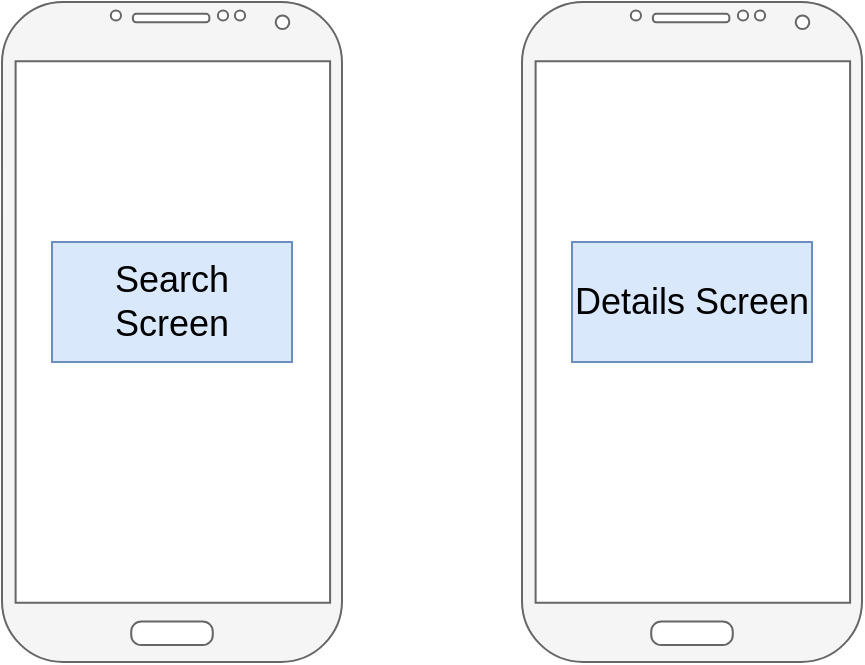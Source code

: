 <mxfile>
    <diagram id="-5QN2QgBkfXrOIuzFjtE" name="01 - screens">
        <mxGraphModel dx="442" dy="758" grid="1" gridSize="10" guides="1" tooltips="1" connect="1" arrows="1" fold="1" page="1" pageScale="1" pageWidth="3300" pageHeight="4681" math="0" shadow="0">
            <root>
                <mxCell id="0"/>
                <mxCell id="1" parent="0"/>
                <mxCell id="yYHpQ2OzpdTiHZJ_ZFZP-1" value="" style="verticalLabelPosition=bottom;verticalAlign=top;html=1;shadow=0;dashed=0;strokeWidth=1;shape=mxgraph.android.phone2;fillColor=#f5f5f5;strokeColor=#666666;fontColor=#333333;" parent="1" vertex="1">
                    <mxGeometry x="380" y="180" width="170" height="330" as="geometry"/>
                </mxCell>
                <mxCell id="yYHpQ2OzpdTiHZJ_ZFZP-2" value="" style="verticalLabelPosition=bottom;verticalAlign=top;html=1;shadow=0;dashed=0;strokeWidth=1;shape=mxgraph.android.phone2;fillColor=#f5f5f5;strokeColor=#666666;fontColor=#333333;" parent="1" vertex="1">
                    <mxGeometry x="640" y="180" width="170" height="330" as="geometry"/>
                </mxCell>
                <mxCell id="yYHpQ2OzpdTiHZJ_ZFZP-3" value="Search Screen" style="rounded=0;whiteSpace=wrap;html=1;fontSize=18;fillColor=#dae8fc;strokeColor=#6c8ebf;" parent="1" vertex="1">
                    <mxGeometry x="405" y="300" width="120" height="60" as="geometry"/>
                </mxCell>
                <mxCell id="yYHpQ2OzpdTiHZJ_ZFZP-4" value="Details Screen" style="rounded=0;whiteSpace=wrap;html=1;fontSize=18;fillColor=#dae8fc;strokeColor=#6c8ebf;" parent="1" vertex="1">
                    <mxGeometry x="665" y="300" width="120" height="60" as="geometry"/>
                </mxCell>
            </root>
        </mxGraphModel>
    </diagram>
    <diagram id="y01mFfFFY3VEMF5nSa8k" name="02 - nav">
        <mxGraphModel dx="442" dy="758" grid="1" gridSize="10" guides="1" tooltips="1" connect="1" arrows="1" fold="1" page="1" pageScale="1" pageWidth="3300" pageHeight="4681" math="0" shadow="0">
            <root>
                <mxCell id="ZC33BY-UTgGHyyvGFsQb-0"/>
                <mxCell id="ZC33BY-UTgGHyyvGFsQb-1" parent="ZC33BY-UTgGHyyvGFsQb-0"/>
                <mxCell id="ZC33BY-UTgGHyyvGFsQb-3" value="" style="verticalLabelPosition=bottom;verticalAlign=top;html=1;shadow=0;dashed=0;strokeWidth=1;shape=mxgraph.android.phone2;fillColor=#f5f5f5;strokeColor=#666666;fontColor=#333333;" parent="ZC33BY-UTgGHyyvGFsQb-1" vertex="1">
                    <mxGeometry x="640" y="150" width="200" height="340" as="geometry"/>
                </mxCell>
                <mxCell id="ZC33BY-UTgGHyyvGFsQb-4" value="" style="rounded=0;whiteSpace=wrap;html=1;" parent="ZC33BY-UTgGHyyvGFsQb-1" vertex="1">
                    <mxGeometry x="648" y="183" width="185" height="40" as="geometry"/>
                </mxCell>
                <mxCell id="ZC33BY-UTgGHyyvGFsQb-5" value="Home" style="text;html=1;strokeColor=none;fillColor=none;align=center;verticalAlign=middle;whiteSpace=wrap;rounded=0;" parent="ZC33BY-UTgGHyyvGFsQb-1" vertex="1">
                    <mxGeometry x="720" y="193" width="40" height="20" as="geometry"/>
                </mxCell>
                <mxCell id="ZC33BY-UTgGHyyvGFsQb-6" value="" style="endArrow=none;html=1;" parent="ZC33BY-UTgGHyyvGFsQb-1" edge="1">
                    <mxGeometry width="50" height="50" relative="1" as="geometry">
                        <mxPoint x="657" y="198" as="sourcePoint"/>
                        <mxPoint x="677" y="198" as="targetPoint"/>
                    </mxGeometry>
                </mxCell>
                <mxCell id="ZC33BY-UTgGHyyvGFsQb-7" value="" style="endArrow=none;html=1;" parent="ZC33BY-UTgGHyyvGFsQb-1" edge="1">
                    <mxGeometry width="50" height="50" relative="1" as="geometry">
                        <mxPoint x="657" y="203" as="sourcePoint"/>
                        <mxPoint x="677" y="203" as="targetPoint"/>
                    </mxGeometry>
                </mxCell>
                <mxCell id="ZC33BY-UTgGHyyvGFsQb-8" value="" style="endArrow=none;html=1;" parent="ZC33BY-UTgGHyyvGFsQb-1" edge="1">
                    <mxGeometry width="50" height="50" relative="1" as="geometry">
                        <mxPoint x="657" y="208" as="sourcePoint"/>
                        <mxPoint x="677" y="208" as="targetPoint"/>
                    </mxGeometry>
                </mxCell>
                <mxCell id="ZC33BY-UTgGHyyvGFsQb-9" value="Welcome!" style="text;html=1;strokeColor=none;fillColor=none;align=left;verticalAlign=middle;whiteSpace=wrap;rounded=0;fontSize=19;" parent="ZC33BY-UTgGHyyvGFsQb-1" vertex="1">
                    <mxGeometry x="660" y="240" width="110" height="20" as="geometry"/>
                </mxCell>
                <mxCell id="ZC33BY-UTgGHyyvGFsQb-10" value="This app has a variety of examples on how to use state" style="text;html=1;strokeColor=none;fillColor=none;align=left;verticalAlign=middle;whiteSpace=wrap;rounded=0;" parent="ZC33BY-UTgGHyyvGFsQb-1" vertex="1">
                    <mxGeometry x="660" y="280" width="170" height="20" as="geometry"/>
                </mxCell>
                <mxCell id="ZC33BY-UTgGHyyvGFsQb-11" value="" style="rounded=0;whiteSpace=wrap;html=1;fontSize=19;align=left;" parent="ZC33BY-UTgGHyyvGFsQb-1" vertex="1">
                    <mxGeometry x="648" y="183" width="122" height="277" as="geometry"/>
                </mxCell>
                <mxCell id="ZC33BY-UTgGHyyvGFsQb-12" value="Home" style="text;html=1;strokeColor=none;fillColor=none;align=left;verticalAlign=middle;whiteSpace=wrap;rounded=0;fontSize=19;" parent="ZC33BY-UTgGHyyvGFsQb-1" vertex="1">
                    <mxGeometry x="670" y="200" width="90" height="20" as="geometry"/>
                </mxCell>
                <mxCell id="ZC33BY-UTgGHyyvGFsQb-13" value="Text" style="text;html=1;strokeColor=none;fillColor=none;align=left;verticalAlign=middle;whiteSpace=wrap;rounded=0;fontSize=19;" parent="ZC33BY-UTgGHyyvGFsQb-1" vertex="1">
                    <mxGeometry x="670" y="232" width="90" height="20" as="geometry"/>
                </mxCell>
                <mxCell id="ZC33BY-UTgGHyyvGFsQb-14" value="API Demo" style="text;html=1;strokeColor=none;fillColor=none;align=left;verticalAlign=middle;whiteSpace=wrap;rounded=0;fontSize=19;" parent="ZC33BY-UTgGHyyvGFsQb-1" vertex="1">
                    <mxGeometry x="670" y="263" width="90" height="20" as="geometry"/>
                </mxCell>
                <mxCell id="ZC33BY-UTgGHyyvGFsQb-15" value="Picker" style="text;html=1;strokeColor=none;fillColor=none;align=left;verticalAlign=middle;whiteSpace=wrap;rounded=0;fontSize=19;" parent="ZC33BY-UTgGHyyvGFsQb-1" vertex="1">
                    <mxGeometry x="670" y="295" width="90" height="20" as="geometry"/>
                </mxCell>
                <mxCell id="ZC33BY-UTgGHyyvGFsQb-16" value="Icons" style="text;html=1;strokeColor=none;fillColor=none;align=left;verticalAlign=middle;whiteSpace=wrap;rounded=0;fontSize=19;" parent="ZC33BY-UTgGHyyvGFsQb-1" vertex="1">
                    <mxGeometry x="670" y="326" width="90" height="20" as="geometry"/>
                </mxCell>
                <mxCell id="ZC33BY-UTgGHyyvGFsQb-17" value="" style="verticalLabelPosition=bottom;verticalAlign=top;html=1;shadow=0;dashed=0;strokeWidth=1;shape=mxgraph.android.phone2;fillColor=#f5f5f5;strokeColor=#666666;fontColor=#333333;" parent="ZC33BY-UTgGHyyvGFsQb-1" vertex="1">
                    <mxGeometry x="860" y="151.5" width="200" height="340" as="geometry"/>
                </mxCell>
                <mxCell id="ZC33BY-UTgGHyyvGFsQb-18" value="" style="rounded=0;whiteSpace=wrap;html=1;" parent="ZC33BY-UTgGHyyvGFsQb-1" vertex="1">
                    <mxGeometry x="868" y="184.5" width="185" height="40" as="geometry"/>
                </mxCell>
                <mxCell id="ZC33BY-UTgGHyyvGFsQb-19" value="Home" style="text;html=1;strokeColor=none;fillColor=none;align=center;verticalAlign=middle;whiteSpace=wrap;rounded=0;" parent="ZC33BY-UTgGHyyvGFsQb-1" vertex="1">
                    <mxGeometry x="940" y="194.5" width="40" height="20" as="geometry"/>
                </mxCell>
                <mxCell id="ZC33BY-UTgGHyyvGFsQb-20" value="" style="endArrow=none;html=1;" parent="ZC33BY-UTgGHyyvGFsQb-1" edge="1">
                    <mxGeometry width="50" height="50" relative="1" as="geometry">
                        <mxPoint x="877" y="199.5" as="sourcePoint"/>
                        <mxPoint x="897" y="199.5" as="targetPoint"/>
                    </mxGeometry>
                </mxCell>
                <mxCell id="ZC33BY-UTgGHyyvGFsQb-21" value="" style="endArrow=none;html=1;" parent="ZC33BY-UTgGHyyvGFsQb-1" edge="1">
                    <mxGeometry width="50" height="50" relative="1" as="geometry">
                        <mxPoint x="877" y="204.5" as="sourcePoint"/>
                        <mxPoint x="897" y="204.5" as="targetPoint"/>
                    </mxGeometry>
                </mxCell>
                <mxCell id="ZC33BY-UTgGHyyvGFsQb-22" value="" style="endArrow=none;html=1;" parent="ZC33BY-UTgGHyyvGFsQb-1" edge="1">
                    <mxGeometry width="50" height="50" relative="1" as="geometry">
                        <mxPoint x="877" y="209.5" as="sourcePoint"/>
                        <mxPoint x="897" y="209.5" as="targetPoint"/>
                    </mxGeometry>
                </mxCell>
                <mxCell id="ZC33BY-UTgGHyyvGFsQb-23" value="Welcome!" style="text;html=1;strokeColor=none;fillColor=none;align=left;verticalAlign=middle;whiteSpace=wrap;rounded=0;fontSize=19;" parent="ZC33BY-UTgGHyyvGFsQb-1" vertex="1">
                    <mxGeometry x="880" y="241.5" width="110" height="20" as="geometry"/>
                </mxCell>
                <mxCell id="ZC33BY-UTgGHyyvGFsQb-24" value="This app has a variety of examples on how to use state" style="text;html=1;strokeColor=none;fillColor=none;align=left;verticalAlign=middle;whiteSpace=wrap;rounded=0;" parent="ZC33BY-UTgGHyyvGFsQb-1" vertex="1">
                    <mxGeometry x="880" y="281.5" width="170" height="20" as="geometry"/>
                </mxCell>
                <mxCell id="ZC33BY-UTgGHyyvGFsQb-25" value="" style="rounded=0;whiteSpace=wrap;html=1;fontSize=19;align=left;" parent="ZC33BY-UTgGHyyvGFsQb-1" vertex="1">
                    <mxGeometry x="869" y="430" width="182" height="32" as="geometry"/>
                </mxCell>
                <mxCell id="ZC33BY-UTgGHyyvGFsQb-26" value="Home" style="text;html=1;strokeColor=none;fillColor=none;align=center;verticalAlign=middle;whiteSpace=wrap;rounded=0;fontSize=14;" parent="ZC33BY-UTgGHyyvGFsQb-1" vertex="1">
                    <mxGeometry x="880" y="436" width="40" height="20" as="geometry"/>
                </mxCell>
                <mxCell id="ZC33BY-UTgGHyyvGFsQb-27" value="Icons" style="text;html=1;strokeColor=none;fillColor=none;align=center;verticalAlign=middle;whiteSpace=wrap;rounded=0;fontSize=14;" parent="ZC33BY-UTgGHyyvGFsQb-1" vertex="1">
                    <mxGeometry x="940.5" y="436" width="40" height="20" as="geometry"/>
                </mxCell>
                <mxCell id="ZC33BY-UTgGHyyvGFsQb-28" value="Picker" style="text;html=1;strokeColor=none;fillColor=none;align=center;verticalAlign=middle;whiteSpace=wrap;rounded=0;fontSize=14;" parent="ZC33BY-UTgGHyyvGFsQb-1" vertex="1">
                    <mxGeometry x="1000" y="436" width="40" height="20" as="geometry"/>
                </mxCell>
                <mxCell id="ZC33BY-UTgGHyyvGFsQb-29" value="" style="verticalLabelPosition=bottom;verticalAlign=top;html=1;shadow=0;dashed=0;strokeWidth=1;shape=mxgraph.android.phone2;fillColor=#f5f5f5;strokeColor=#666666;fontColor=#333333;" parent="ZC33BY-UTgGHyyvGFsQb-1" vertex="1">
                    <mxGeometry x="1080" y="150" width="200" height="340" as="geometry"/>
                </mxCell>
                <mxCell id="ZC33BY-UTgGHyyvGFsQb-30" value="" style="rounded=0;whiteSpace=wrap;html=1;" parent="ZC33BY-UTgGHyyvGFsQb-1" vertex="1">
                    <mxGeometry x="1088" y="183" width="185" height="40" as="geometry"/>
                </mxCell>
                <mxCell id="ZC33BY-UTgGHyyvGFsQb-31" value="Home" style="text;html=1;strokeColor=none;fillColor=none;align=center;verticalAlign=middle;whiteSpace=wrap;rounded=0;" parent="ZC33BY-UTgGHyyvGFsQb-1" vertex="1">
                    <mxGeometry x="1160" y="193" width="40" height="20" as="geometry"/>
                </mxCell>
                <mxCell id="ZC33BY-UTgGHyyvGFsQb-32" value="Welcome!" style="text;html=1;strokeColor=none;fillColor=none;align=left;verticalAlign=middle;whiteSpace=wrap;rounded=0;fontSize=19;" parent="ZC33BY-UTgGHyyvGFsQb-1" vertex="1">
                    <mxGeometry x="1100" y="240" width="110" height="20" as="geometry"/>
                </mxCell>
                <mxCell id="ZC33BY-UTgGHyyvGFsQb-33" value="This app has a variety of examples on how to use state" style="text;html=1;strokeColor=none;fillColor=none;align=left;verticalAlign=middle;whiteSpace=wrap;rounded=0;" parent="ZC33BY-UTgGHyyvGFsQb-1" vertex="1">
                    <mxGeometry x="1100" y="280" width="170" height="20" as="geometry"/>
                </mxCell>
                <mxCell id="ZC33BY-UTgGHyyvGFsQb-34" value="Tap Here to Show Icons" style="rounded=0;whiteSpace=wrap;html=1;fontSize=14;align=center;" parent="ZC33BY-UTgGHyyvGFsQb-1" vertex="1">
                    <mxGeometry x="1095" y="316" width="170" height="34" as="geometry"/>
                </mxCell>
                <mxCell id="ZC33BY-UTgGHyyvGFsQb-35" value="" style="verticalLabelPosition=bottom;verticalAlign=top;html=1;shadow=0;dashed=0;strokeWidth=1;shape=mxgraph.android.phone2;fillColor=#f5f5f5;strokeColor=#666666;fontColor=#333333;" parent="ZC33BY-UTgGHyyvGFsQb-1" vertex="1">
                    <mxGeometry x="1290" y="151.5" width="200" height="340" as="geometry"/>
                </mxCell>
                <mxCell id="ZC33BY-UTgGHyyvGFsQb-36" value="" style="rounded=0;whiteSpace=wrap;html=1;" parent="ZC33BY-UTgGHyyvGFsQb-1" vertex="1">
                    <mxGeometry x="1298" y="184.5" width="185" height="40" as="geometry"/>
                </mxCell>
                <mxCell id="ZC33BY-UTgGHyyvGFsQb-37" value="Icons" style="text;html=1;strokeColor=none;fillColor=none;align=center;verticalAlign=middle;whiteSpace=wrap;rounded=0;" parent="ZC33BY-UTgGHyyvGFsQb-1" vertex="1">
                    <mxGeometry x="1370" y="194.5" width="40" height="20" as="geometry"/>
                </mxCell>
                <mxCell id="ZC33BY-UTgGHyyvGFsQb-38" value="List of icons" style="text;html=1;strokeColor=none;fillColor=none;align=left;verticalAlign=middle;whiteSpace=wrap;rounded=0;fontSize=19;" parent="ZC33BY-UTgGHyyvGFsQb-1" vertex="1">
                    <mxGeometry x="1310" y="241.5" width="110" height="20" as="geometry"/>
                </mxCell>
                <mxCell id="ZC33BY-UTgGHyyvGFsQb-39" value="" style="shape=flexArrow;endArrow=classic;html=1;fontSize=14;" parent="ZC33BY-UTgGHyyvGFsQb-1" edge="1">
                    <mxGeometry width="50" height="50" relative="1" as="geometry">
                        <mxPoint x="1350" y="204" as="sourcePoint"/>
                        <mxPoint x="1310" y="204" as="targetPoint"/>
                    </mxGeometry>
                </mxCell>
                <mxCell id="ZC33BY-UTgGHyyvGFsQb-40" value="Drawer Navigator" style="rounded=0;whiteSpace=wrap;html=1;fontSize=18;align=center;fillColor=#dae8fc;strokeColor=#6c8ebf;fontStyle=1" parent="ZC33BY-UTgGHyyvGFsQb-1" vertex="1">
                    <mxGeometry x="650" y="500" width="180" height="50" as="geometry"/>
                </mxCell>
                <mxCell id="ZC33BY-UTgGHyyvGFsQb-41" value="BottomTabNavigator" style="rounded=0;whiteSpace=wrap;html=1;fontSize=18;align=center;fillColor=#dae8fc;strokeColor=#6c8ebf;fontStyle=1" parent="ZC33BY-UTgGHyyvGFsQb-1" vertex="1">
                    <mxGeometry x="865" y="500" width="191" height="50" as="geometry"/>
                </mxCell>
                <mxCell id="ZC33BY-UTgGHyyvGFsQb-42" value="StackNavigator" style="rounded=0;whiteSpace=wrap;html=1;fontSize=18;align=center;fillColor=#dae8fc;strokeColor=#6c8ebf;fontStyle=1" parent="ZC33BY-UTgGHyyvGFsQb-1" vertex="1">
                    <mxGeometry x="1080" y="500" width="410" height="50" as="geometry"/>
                </mxCell>
            </root>
        </mxGraphModel>
    </diagram>
    <diagram id="IlctxkB-OkfVy026fJYa" name="03 - search">
        <mxGraphModel dx="442" dy="758" grid="1" gridSize="10" guides="1" tooltips="1" connect="1" arrows="1" fold="1" page="1" pageScale="1" pageWidth="3300" pageHeight="4681" math="0" shadow="0">
            <root>
                <mxCell id="9GU6Ag5i20Xlu16L0dzQ-0"/>
                <mxCell id="9GU6Ag5i20Xlu16L0dzQ-1" parent="9GU6Ag5i20Xlu16L0dzQ-0"/>
                <mxCell id="9GU6Ag5i20Xlu16L0dzQ-2" value="" style="verticalLabelPosition=bottom;verticalAlign=top;html=1;shadow=0;dashed=0;strokeWidth=1;shape=mxgraph.android.phone2;fontSize=18;fillColor=#f5f5f5;strokeColor=#666666;fontColor=#333333;" parent="9GU6Ag5i20Xlu16L0dzQ-1" vertex="1">
                    <mxGeometry x="380" y="85" width="200" height="390" as="geometry"/>
                </mxCell>
                <mxCell id="9GU6Ag5i20Xlu16L0dzQ-3" value="" style="rounded=0;whiteSpace=wrap;html=1;fontSize=18;" parent="9GU6Ag5i20Xlu16L0dzQ-1" vertex="1">
                    <mxGeometry x="400" y="165" width="160" height="30" as="geometry"/>
                </mxCell>
                <mxCell id="9GU6Ag5i20Xlu16L0dzQ-4" value="Business Search" style="text;html=1;strokeColor=none;fillColor=none;align=center;verticalAlign=middle;whiteSpace=wrap;rounded=0;fontSize=18;" parent="9GU6Ag5i20Xlu16L0dzQ-1" vertex="1">
                    <mxGeometry x="405" y="125" width="150" height="20" as="geometry"/>
                </mxCell>
                <mxCell id="9GU6Ag5i20Xlu16L0dzQ-5" value="" style="pointerEvents=1;shadow=0;dashed=0;html=1;strokeColor=none;fillColor=#505050;labelPosition=center;verticalLabelPosition=bottom;verticalAlign=top;outlineConnect=0;align=center;shape=mxgraph.office.concepts.search;fontSize=18;" parent="9GU6Ag5i20Xlu16L0dzQ-1" vertex="1">
                    <mxGeometry x="405" y="170" width="15" height="20" as="geometry"/>
                </mxCell>
                <mxCell id="9GU6Ag5i20Xlu16L0dzQ-6" value="search term" style="text;html=1;strokeColor=none;fillColor=none;align=left;verticalAlign=middle;whiteSpace=wrap;rounded=0;fontSize=18;" parent="9GU6Ag5i20Xlu16L0dzQ-1" vertex="1">
                    <mxGeometry x="430" y="170" width="100" height="20" as="geometry"/>
                </mxCell>
                <mxCell id="9GU6Ag5i20Xlu16L0dzQ-8" value="Cheap" style="rounded=0;whiteSpace=wrap;html=1;fontSize=18;align=left;fillColor=#f5f5f5;strokeColor=#666666;fontColor=#333333;" parent="9GU6Ag5i20Xlu16L0dzQ-1" vertex="1">
                    <mxGeometry x="400" y="215" width="160" height="60" as="geometry"/>
                </mxCell>
                <mxCell id="9GU6Ag5i20Xlu16L0dzQ-9" value="Medium" style="rounded=0;whiteSpace=wrap;html=1;fontSize=18;align=left;fillColor=#f5f5f5;strokeColor=#666666;fontColor=#333333;" parent="9GU6Ag5i20Xlu16L0dzQ-1" vertex="1">
                    <mxGeometry x="400" y="285" width="160" height="60" as="geometry"/>
                </mxCell>
                <mxCell id="9GU6Ag5i20Xlu16L0dzQ-10" value="Expensive" style="rounded=0;whiteSpace=wrap;html=1;fontSize=18;align=left;fillColor=#f5f5f5;strokeColor=#666666;fontColor=#333333;" parent="9GU6Ag5i20Xlu16L0dzQ-1" vertex="1">
                    <mxGeometry x="400" y="365" width="160" height="60" as="geometry"/>
                </mxCell>
                <mxCell id="9GU6Ag5i20Xlu16L0dzQ-11" value="" style="rounded=1;whiteSpace=wrap;html=1;fontSize=18;align=left;fillColor=none;strokeColor=#6c8ebf;strokeWidth=4;dashed=1;dashPattern=1 1;" parent="9GU6Ag5i20Xlu16L0dzQ-1" vertex="1">
                    <mxGeometry x="391" y="155" width="178" height="50" as="geometry"/>
                </mxCell>
                <mxCell id="9GU6Ag5i20Xlu16L0dzQ-12" value="" style="rounded=1;whiteSpace=wrap;html=1;fontSize=18;align=left;fillColor=none;strokeColor=#6c8ebf;strokeWidth=4;dashed=1;dashPattern=1 1;" parent="9GU6Ag5i20Xlu16L0dzQ-1" vertex="1">
                    <mxGeometry x="391" y="210" width="179" height="70" as="geometry"/>
                </mxCell>
                <mxCell id="9GU6Ag5i20Xlu16L0dzQ-13" value="" style="rounded=1;whiteSpace=wrap;html=1;fontSize=18;align=left;fillColor=none;strokeColor=#6c8ebf;strokeWidth=4;dashed=1;dashPattern=1 1;" parent="9GU6Ag5i20Xlu16L0dzQ-1" vertex="1">
                    <mxGeometry x="390" y="280" width="179" height="70" as="geometry"/>
                </mxCell>
                <mxCell id="9GU6Ag5i20Xlu16L0dzQ-14" value="" style="rounded=1;whiteSpace=wrap;html=1;fontSize=18;align=left;fillColor=none;strokeColor=#6c8ebf;strokeWidth=4;dashed=1;dashPattern=1 1;" parent="9GU6Ag5i20Xlu16L0dzQ-1" vertex="1">
                    <mxGeometry x="390.5" y="360" width="179" height="70" as="geometry"/>
                </mxCell>
                <mxCell id="9GU6Ag5i20Xlu16L0dzQ-17" style="edgeStyle=orthogonalEdgeStyle;rounded=0;orthogonalLoop=1;jettySize=auto;html=1;exitX=0;exitY=0.5;exitDx=0;exitDy=0;entryX=1;entryY=0.5;entryDx=0;entryDy=0;fontSize=18;" parent="9GU6Ag5i20Xlu16L0dzQ-1" source="9GU6Ag5i20Xlu16L0dzQ-15" target="9GU6Ag5i20Xlu16L0dzQ-11" edge="1">
                    <mxGeometry relative="1" as="geometry"/>
                </mxCell>
                <mxCell id="9GU6Ag5i20Xlu16L0dzQ-15" value="SearchBar" style="rounded=0;whiteSpace=wrap;html=1;strokeWidth=1;fontSize=18;align=center;fillColor=#dae8fc;strokeColor=#6c8ebf;" parent="9GU6Ag5i20Xlu16L0dzQ-1" vertex="1">
                    <mxGeometry x="670" y="150" width="160" height="60" as="geometry"/>
                </mxCell>
                <mxCell id="9GU6Ag5i20Xlu16L0dzQ-18" style="edgeStyle=orthogonalEdgeStyle;rounded=0;orthogonalLoop=1;jettySize=auto;html=1;exitX=0;exitY=0.5;exitDx=0;exitDy=0;entryX=1;entryY=0.5;entryDx=0;entryDy=0;fontSize=18;" parent="9GU6Ag5i20Xlu16L0dzQ-1" source="9GU6Ag5i20Xlu16L0dzQ-16" target="9GU6Ag5i20Xlu16L0dzQ-12" edge="1">
                    <mxGeometry relative="1" as="geometry"/>
                </mxCell>
                <mxCell id="9GU6Ag5i20Xlu16L0dzQ-19" style="edgeStyle=orthogonalEdgeStyle;rounded=0;orthogonalLoop=1;jettySize=auto;html=1;exitX=0;exitY=0.5;exitDx=0;exitDy=0;entryX=1;entryY=0.5;entryDx=0;entryDy=0;fontSize=18;" parent="9GU6Ag5i20Xlu16L0dzQ-1" source="9GU6Ag5i20Xlu16L0dzQ-16" target="9GU6Ag5i20Xlu16L0dzQ-13" edge="1">
                    <mxGeometry relative="1" as="geometry"/>
                </mxCell>
                <mxCell id="9GU6Ag5i20Xlu16L0dzQ-20" style="edgeStyle=orthogonalEdgeStyle;rounded=0;orthogonalLoop=1;jettySize=auto;html=1;exitX=0;exitY=0.5;exitDx=0;exitDy=0;entryX=1;entryY=0.5;entryDx=0;entryDy=0;fontSize=18;" parent="9GU6Ag5i20Xlu16L0dzQ-1" source="9GU6Ag5i20Xlu16L0dzQ-16" target="9GU6Ag5i20Xlu16L0dzQ-14" edge="1">
                    <mxGeometry relative="1" as="geometry"/>
                </mxCell>
                <mxCell id="9GU6Ag5i20Xlu16L0dzQ-16" value="RestaurantList" style="rounded=0;whiteSpace=wrap;html=1;strokeWidth=1;fontSize=18;align=center;fillColor=#dae8fc;strokeColor=#6c8ebf;" parent="9GU6Ag5i20Xlu16L0dzQ-1" vertex="1">
                    <mxGeometry x="670" y="285" width="160" height="60" as="geometry"/>
                </mxCell>
            </root>
        </mxGraphModel>
    </diagram>
    <diagram id="q9oaR6H_eOfr7jEBnd-X" name="04 - icons">
        <mxGraphModel dx="1238" dy="758" grid="1" gridSize="10" guides="1" tooltips="1" connect="1" arrows="1" fold="1" page="1" pageScale="1" pageWidth="3300" pageHeight="4681" math="0" shadow="0">
            <root>
                <mxCell id="1vcqYn-NFLC8tsJTGYVd-0"/>
                <mxCell id="1vcqYn-NFLC8tsJTGYVd-1" parent="1vcqYn-NFLC8tsJTGYVd-0"/>
                <mxCell id="1vcqYn-NFLC8tsJTGYVd-2" value="github.com/expo/vector-icons" style="rounded=0;whiteSpace=wrap;html=1;strokeWidth=1;fontSize=18;align=center;fillColor=#dae8fc;strokeColor=#6c8ebf;fontStyle=1" parent="1vcqYn-NFLC8tsJTGYVd-1" vertex="1">
                    <mxGeometry x="480" y="270" width="370" height="60" as="geometry"/>
                </mxCell>
                <mxCell id="1vcqYn-NFLC8tsJTGYVd-3" value="Icons Listing" style="text;html=1;strokeColor=none;fillColor=none;align=center;verticalAlign=middle;whiteSpace=wrap;rounded=0;fontSize=18;" parent="1vcqYn-NFLC8tsJTGYVd-1" vertex="1">
                    <mxGeometry x="577.5" y="340" width="175" height="20" as="geometry"/>
                </mxCell>
            </root>
        </mxGraphModel>
    </diagram>
    <diagram id="9fEMlbiSM_cBFc84ZScT" name="05 - state">
        <mxGraphModel dx="1238" dy="758" grid="1" gridSize="10" guides="1" tooltips="1" connect="1" arrows="1" fold="1" page="1" pageScale="1" pageWidth="3300" pageHeight="4681" math="0" shadow="0">
            <root>
                <mxCell id="oPUpXZ5y8lxRdCC94mho-0"/>
                <mxCell id="oPUpXZ5y8lxRdCC94mho-1" parent="oPUpXZ5y8lxRdCC94mho-0"/>
                <mxCell id="oPUpXZ5y8lxRdCC94mho-4" style="edgeStyle=orthogonalEdgeStyle;rounded=0;orthogonalLoop=1;jettySize=auto;html=1;exitX=0.5;exitY=1;exitDx=0;exitDy=0;fontSize=18;" parent="oPUpXZ5y8lxRdCC94mho-1" source="oPUpXZ5y8lxRdCC94mho-2" target="oPUpXZ5y8lxRdCC94mho-3" edge="1">
                    <mxGeometry relative="1" as="geometry"/>
                </mxCell>
                <mxCell id="TykqbxBB8ATX9SvM3CBb-2" style="edgeStyle=orthogonalEdgeStyle;rounded=0;orthogonalLoop=1;jettySize=auto;html=1;exitX=0.5;exitY=1;exitDx=0;exitDy=0;fontSize=11;" parent="oPUpXZ5y8lxRdCC94mho-1" source="oPUpXZ5y8lxRdCC94mho-2" target="TykqbxBB8ATX9SvM3CBb-1" edge="1">
                    <mxGeometry relative="1" as="geometry">
                        <Array as="points">
                            <mxPoint x="520" y="230"/>
                            <mxPoint x="750" y="230"/>
                        </Array>
                    </mxGeometry>
                </mxCell>
                <mxCell id="TykqbxBB8ATX9SvM3CBb-6" style="edgeStyle=orthogonalEdgeStyle;rounded=0;orthogonalLoop=1;jettySize=auto;html=1;exitX=0.5;exitY=1;exitDx=0;exitDy=0;fontSize=11;" parent="oPUpXZ5y8lxRdCC94mho-1" source="oPUpXZ5y8lxRdCC94mho-2" target="TykqbxBB8ATX9SvM3CBb-4" edge="1">
                    <mxGeometry relative="1" as="geometry">
                        <Array as="points">
                            <mxPoint x="520" y="230"/>
                            <mxPoint x="290" y="230"/>
                        </Array>
                    </mxGeometry>
                </mxCell>
                <mxCell id="oPUpXZ5y8lxRdCC94mho-2" value="SquareScreen&lt;br&gt;&lt;br&gt;&lt;br&gt;" style="rounded=0;whiteSpace=wrap;html=1;strokeWidth=1;fillColor=#dae8fc;fontSize=18;align=center;strokeColor=#6c8ebf;" parent="oPUpXZ5y8lxRdCC94mho-1" vertex="1">
                    <mxGeometry x="420" y="130" width="200" height="70" as="geometry"/>
                </mxCell>
                <mxCell id="oPUpXZ5y8lxRdCC94mho-3" value="ColorCounter" style="rounded=0;whiteSpace=wrap;html=1;strokeWidth=1;fillColor=#dae8fc;fontSize=18;align=center;strokeColor=#6c8ebf;" parent="oPUpXZ5y8lxRdCC94mho-1" vertex="1">
                    <mxGeometry x="420" y="330" width="200" height="60" as="geometry"/>
                </mxCell>
                <mxCell id="TykqbxBB8ATX9SvM3CBb-0" value="red, green, blue" style="rounded=0;whiteSpace=wrap;html=1;strokeWidth=1;fontSize=11;align=center;fillColor=#e1d5e7;strokeColor=#9673a6;" parent="oPUpXZ5y8lxRdCC94mho-1" vertex="1">
                    <mxGeometry x="455" y="160" width="130" height="30" as="geometry"/>
                </mxCell>
                <mxCell id="TykqbxBB8ATX9SvM3CBb-1" value="ColorCounter" style="rounded=0;whiteSpace=wrap;html=1;strokeWidth=1;fillColor=#dae8fc;fontSize=18;align=center;strokeColor=#6c8ebf;" parent="oPUpXZ5y8lxRdCC94mho-1" vertex="1">
                    <mxGeometry x="650" y="330" width="200" height="60" as="geometry"/>
                </mxCell>
                <mxCell id="TykqbxBB8ATX9SvM3CBb-3" value="{ onIncrease, onDecrease }" style="rounded=0;whiteSpace=wrap;html=1;strokeWidth=1;fontSize=11;align=center;fillColor=#e1d5e7;strokeColor=#9673a6;" parent="oPUpXZ5y8lxRdCC94mho-1" vertex="1">
                    <mxGeometry x="750" y="250" width="90" height="30" as="geometry"/>
                </mxCell>
                <mxCell id="TykqbxBB8ATX9SvM3CBb-4" value="ColorCounter" style="rounded=0;whiteSpace=wrap;html=1;strokeWidth=1;fillColor=#dae8fc;fontSize=18;align=center;strokeColor=#6c8ebf;" parent="oPUpXZ5y8lxRdCC94mho-1" vertex="1">
                    <mxGeometry x="190" y="330" width="200" height="60" as="geometry"/>
                </mxCell>
                <mxCell id="TykqbxBB8ATX9SvM3CBb-5" value="{ onIncrease, onDecrease }" style="rounded=0;whiteSpace=wrap;html=1;strokeWidth=1;fontSize=11;align=center;fillColor=#e1d5e7;strokeColor=#9673a6;" parent="oPUpXZ5y8lxRdCC94mho-1" vertex="1">
                    <mxGeometry x="520" y="250" width="90" height="30" as="geometry"/>
                </mxCell>
                <mxCell id="TykqbxBB8ATX9SvM3CBb-7" value="{ onIncrease, onDecrease }" style="rounded=0;whiteSpace=wrap;html=1;strokeWidth=1;fontSize=11;align=center;fillColor=#e1d5e7;strokeColor=#9673a6;" parent="oPUpXZ5y8lxRdCC94mho-1" vertex="1">
                    <mxGeometry x="290" y="250" width="90" height="30" as="geometry"/>
                </mxCell>
            </root>
        </mxGraphModel>
    </diagram>
    <diagram name="06 - state" id="OpOn8dtiJmD7TUDmNbqe">
        <mxGraphModel dx="1238" dy="758" grid="1" gridSize="10" guides="1" tooltips="1" connect="1" arrows="1" fold="1" page="1" pageScale="1" pageWidth="3300" pageHeight="4681" math="0" shadow="0">
            <root>
                <mxCell id="mDxYZsUaUfFKFounPKFJ-0"/>
                <mxCell id="mDxYZsUaUfFKFounPKFJ-1" parent="mDxYZsUaUfFKFounPKFJ-0"/>
                <mxCell id="mDxYZsUaUfFKFounPKFJ-2" style="edgeStyle=orthogonalEdgeStyle;rounded=0;orthogonalLoop=1;jettySize=auto;html=1;exitX=0.5;exitY=1;exitDx=0;exitDy=0;fontSize=18;" parent="mDxYZsUaUfFKFounPKFJ-1" source="mDxYZsUaUfFKFounPKFJ-3" target="mDxYZsUaUfFKFounPKFJ-4" edge="1">
                    <mxGeometry relative="1" as="geometry"/>
                </mxCell>
                <mxCell id="mDxYZsUaUfFKFounPKFJ-3" value="SearchScreen&lt;br&gt;&lt;br&gt;&lt;br&gt;" style="rounded=0;whiteSpace=wrap;html=1;strokeWidth=1;fillColor=#dae8fc;fontSize=18;align=center;strokeColor=#6c8ebf;" parent="mDxYZsUaUfFKFounPKFJ-1" vertex="1">
                    <mxGeometry x="420" y="120" width="200" height="80" as="geometry"/>
                </mxCell>
                <mxCell id="mDxYZsUaUfFKFounPKFJ-4" value="SearchBar" style="rounded=0;whiteSpace=wrap;html=1;strokeWidth=1;fillColor=#dae8fc;fontSize=18;align=center;strokeColor=#6c8ebf;" parent="mDxYZsUaUfFKFounPKFJ-1" vertex="1">
                    <mxGeometry x="420" y="330" width="200" height="60" as="geometry"/>
                </mxCell>
                <mxCell id="mDxYZsUaUfFKFounPKFJ-5" value="searchTerm" style="rounded=0;whiteSpace=wrap;html=1;strokeWidth=1;fontSize=11;align=center;fillColor=#e1d5e7;strokeColor=#9673a6;" parent="mDxYZsUaUfFKFounPKFJ-1" vertex="1">
                    <mxGeometry x="445" y="160" width="150" height="30" as="geometry"/>
                </mxCell>
                <mxCell id="QaX5qCNnX4l4yDfBvwga-0" value="value, onChange" style="rounded=0;whiteSpace=wrap;html=1;strokeWidth=1;fontSize=11;align=center;fillColor=#e1d5e7;strokeColor=#9673a6;" parent="mDxYZsUaUfFKFounPKFJ-1" vertex="1">
                    <mxGeometry x="520" y="245" width="150" height="30" as="geometry"/>
                </mxCell>
            </root>
        </mxGraphModel>
    </diagram>
    <diagram name="10 - flow" id="PsdUFvzxJgKgbHiYcyIS">
        <mxGraphModel dx="1238" dy="758" grid="1" gridSize="10" guides="1" tooltips="1" connect="1" arrows="1" fold="1" page="1" pageScale="1" pageWidth="3300" pageHeight="4681" math="0" shadow="0">
            <root>
                <mxCell id="DqLSejpunYZSFW55nj3N-0"/>
                <mxCell id="DqLSejpunYZSFW55nj3N-1" parent="DqLSejpunYZSFW55nj3N-0"/>
                <mxCell id="DqLSejpunYZSFW55nj3N-2" value="SearchScreen function called" style="rounded=0;whiteSpace=wrap;html=1;fillColor=#dae8fc;strokeColor=#6c8ebf;" parent="DqLSejpunYZSFW55nj3N-1" vertex="1">
                    <mxGeometry x="550" y="210" width="340" height="30" as="geometry"/>
                </mxCell>
                <mxCell id="DqLSejpunYZSFW55nj3N-3" value="Nothing visible on screen!" style="rounded=0;whiteSpace=wrap;html=1;fillColor=#dae8fc;strokeColor=#6c8ebf;" parent="DqLSejpunYZSFW55nj3N-1" vertex="1">
                    <mxGeometry x="550" y="250" width="340" height="30" as="geometry"/>
                </mxCell>
                <mxCell id="DqLSejpunYZSFW55nj3N-4" value="User enters a search term, submits it, request to Yelp made" style="rounded=0;whiteSpace=wrap;html=1;fillColor=#dae8fc;strokeColor=#6c8ebf;" parent="DqLSejpunYZSFW55nj3N-1" vertex="1">
                    <mxGeometry x="550" y="290" width="340" height="30" as="geometry"/>
                </mxCell>
                <mxCell id="DqLSejpunYZSFW55nj3N-5" value="Get search results, call setter" style="rounded=0;whiteSpace=wrap;html=1;fillColor=#dae8fc;strokeColor=#6c8ebf;" parent="DqLSejpunYZSFW55nj3N-1" vertex="1">
                    <mxGeometry x="550" y="330" width="340" height="30" as="geometry"/>
                </mxCell>
                <mxCell id="DqLSejpunYZSFW55nj3N-7" value="Updated state causes component to rerender" style="rounded=0;whiteSpace=wrap;html=1;fillColor=#dae8fc;strokeColor=#6c8ebf;" parent="DqLSejpunYZSFW55nj3N-1" vertex="1">
                    <mxGeometry x="550" y="370" width="340" height="30" as="geometry"/>
                </mxCell>
                <mxCell id="DqLSejpunYZSFW55nj3N-8" value="" style="endArrow=classic;html=1;" parent="DqLSejpunYZSFW55nj3N-1" edge="1">
                    <mxGeometry width="50" height="50" relative="1" as="geometry">
                        <mxPoint x="540" y="210" as="sourcePoint"/>
                        <mxPoint x="540" y="440" as="targetPoint"/>
                    </mxGeometry>
                </mxCell>
                <mxCell id="DqLSejpunYZSFW55nj3N-9" value="Flow in SearchScreen Component" style="text;html=1;strokeColor=none;fillColor=none;align=center;verticalAlign=middle;whiteSpace=wrap;rounded=0;fontSize=15;fontStyle=1" parent="DqLSejpunYZSFW55nj3N-1" vertex="1">
                    <mxGeometry x="630" y="180" width="180" height="20" as="geometry"/>
                </mxCell>
                <mxCell id="1k_cuI9ny0snk0OHgl34-0" value="Now we have something to show to the user!" style="rounded=0;whiteSpace=wrap;html=1;fillColor=#dae8fc;strokeColor=#6c8ebf;" parent="DqLSejpunYZSFW55nj3N-1" vertex="1">
                    <mxGeometry x="550" y="410" width="340" height="30" as="geometry"/>
                </mxCell>
            </root>
        </mxGraphModel>
    </diagram>
    <diagram name="09 - flow" id="V_Hh-dK7lejZnJYeh9Av">
        <mxGraphModel dx="1238" dy="758" grid="1" gridSize="10" guides="1" tooltips="1" connect="1" arrows="1" fold="1" page="1" pageScale="1" pageWidth="3300" pageHeight="4681" math="0" shadow="0">
            <root>
                <mxCell id="zsUA5YoBISk6IAHHZW44-0"/>
                <mxCell id="zsUA5YoBISk6IAHHZW44-1" parent="zsUA5YoBISk6IAHHZW44-0"/>
                <mxCell id="zsUA5YoBISk6IAHHZW44-2" value="SearchScreen function called" style="rounded=0;whiteSpace=wrap;html=1;fillColor=#dae8fc;strokeColor=#6c8ebf;" parent="zsUA5YoBISk6IAHHZW44-1" vertex="1">
                    <mxGeometry x="550" y="210" width="340" height="30" as="geometry"/>
                </mxCell>
                <mxCell id="zsUA5YoBISk6IAHHZW44-3" value="searchApi called immediately" style="rounded=0;whiteSpace=wrap;html=1;fillColor=#dae8fc;strokeColor=#6c8ebf;" parent="zsUA5YoBISk6IAHHZW44-1" vertex="1">
                    <mxGeometry x="550" y="250" width="340" height="30" as="geometry"/>
                </mxCell>
                <mxCell id="zsUA5YoBISk6IAHHZW44-4" value="Make request to yelp API" style="rounded=0;whiteSpace=wrap;html=1;fillColor=#dae8fc;strokeColor=#6c8ebf;" parent="zsUA5YoBISk6IAHHZW44-1" vertex="1">
                    <mxGeometry x="550" y="290" width="340" height="30" as="geometry"/>
                </mxCell>
                <mxCell id="zsUA5YoBISk6IAHHZW44-5" value="Get search results, call setter" style="rounded=0;whiteSpace=wrap;html=1;fillColor=#dae8fc;strokeColor=#6c8ebf;" parent="zsUA5YoBISk6IAHHZW44-1" vertex="1">
                    <mxGeometry x="550" y="330" width="340" height="30" as="geometry"/>
                </mxCell>
                <mxCell id="ETvJtrekjBS_d7Vllt-q-0" style="edgeStyle=orthogonalEdgeStyle;rounded=0;orthogonalLoop=1;jettySize=auto;html=1;exitX=1;exitY=0.5;exitDx=0;exitDy=0;entryX=1;entryY=0.5;entryDx=0;entryDy=0;fontSize=23;" parent="zsUA5YoBISk6IAHHZW44-1" source="zsUA5YoBISk6IAHHZW44-7" target="zsUA5YoBISk6IAHHZW44-2" edge="1">
                    <mxGeometry relative="1" as="geometry">
                        <Array as="points">
                            <mxPoint x="940" y="385"/>
                            <mxPoint x="940" y="225"/>
                        </Array>
                    </mxGeometry>
                </mxCell>
                <mxCell id="zsUA5YoBISk6IAHHZW44-7" value="Updated state causes component to rerender" style="rounded=0;whiteSpace=wrap;html=1;fillColor=#dae8fc;strokeColor=#6c8ebf;" parent="zsUA5YoBISk6IAHHZW44-1" vertex="1">
                    <mxGeometry x="550" y="370" width="340" height="30" as="geometry"/>
                </mxCell>
                <mxCell id="zsUA5YoBISk6IAHHZW44-8" value="" style="endArrow=classic;html=1;" parent="zsUA5YoBISk6IAHHZW44-1" edge="1">
                    <mxGeometry width="50" height="50" relative="1" as="geometry">
                        <mxPoint x="540" y="210" as="sourcePoint"/>
                        <mxPoint x="540" y="400" as="targetPoint"/>
                    </mxGeometry>
                </mxCell>
                <mxCell id="zsUA5YoBISk6IAHHZW44-9" value="Flow in SearchScreen Component" style="text;html=1;strokeColor=none;fillColor=none;align=center;verticalAlign=middle;whiteSpace=wrap;rounded=0;fontSize=15;fontStyle=1" parent="zsUA5YoBISk6IAHHZW44-1" vertex="1">
                    <mxGeometry x="630" y="180" width="180" height="20" as="geometry"/>
                </mxCell>
            </root>
        </mxGraphModel>
    </diagram>
    <diagram id="qoOLP4i2NyIHlehctPpD" name="08 - useEffect">
        <mxGraphModel dx="1238" dy="758" grid="1" gridSize="10" guides="1" tooltips="1" connect="1" arrows="1" fold="1" page="1" pageScale="1" pageWidth="3300" pageHeight="4681" math="0" shadow="0">
            <root>
                <mxCell id="51RElr2scgk2fWhCrWo8-0"/>
                <mxCell id="51RElr2scgk2fWhCrWo8-1" parent="51RElr2scgk2fWhCrWo8-0"/>
                <mxCell id="51RElr2scgk2fWhCrWo8-5" style="edgeStyle=orthogonalEdgeStyle;rounded=0;orthogonalLoop=1;jettySize=auto;html=1;exitX=1;exitY=0.5;exitDx=0;exitDy=0;fontSize=18;" parent="51RElr2scgk2fWhCrWo8-1" source="51RElr2scgk2fWhCrWo8-2" target="51RElr2scgk2fWhCrWo8-4" edge="1">
                    <mxGeometry relative="1" as="geometry"/>
                </mxCell>
                <mxCell id="51RElr2scgk2fWhCrWo8-2" value="useEffect(() =&amp;gt; {})" style="rounded=0;whiteSpace=wrap;html=1;fontSize=18;fillColor=#dae8fc;strokeColor=#6c8ebf;" parent="51RElr2scgk2fWhCrWo8-1" vertex="1">
                    <mxGeometry x="440" y="190" width="270" height="60" as="geometry"/>
                </mxCell>
                <mxCell id="51RElr2scgk2fWhCrWo8-4" value="Run the arrow function &lt;b&gt;&lt;i&gt;every time&lt;/i&gt;&lt;/b&gt;&amp;nbsp;the component is rendered" style="rounded=0;whiteSpace=wrap;html=1;fontSize=18;" parent="51RElr2scgk2fWhCrWo8-1" vertex="1">
                    <mxGeometry x="770" y="190" width="430" height="60" as="geometry"/>
                </mxCell>
                <mxCell id="51RElr2scgk2fWhCrWo8-6" style="edgeStyle=orthogonalEdgeStyle;rounded=0;orthogonalLoop=1;jettySize=auto;html=1;exitX=1;exitY=0.5;exitDx=0;exitDy=0;fontSize=18;" parent="51RElr2scgk2fWhCrWo8-1" source="51RElr2scgk2fWhCrWo8-7" target="51RElr2scgk2fWhCrWo8-8" edge="1">
                    <mxGeometry relative="1" as="geometry"/>
                </mxCell>
                <mxCell id="51RElr2scgk2fWhCrWo8-7" value="useEffect(() =&amp;gt; {}, [&amp;nbsp; ])" style="rounded=0;whiteSpace=wrap;html=1;fontSize=18;fillColor=#dae8fc;strokeColor=#6c8ebf;" parent="51RElr2scgk2fWhCrWo8-1" vertex="1">
                    <mxGeometry x="440" y="260" width="270" height="60" as="geometry"/>
                </mxCell>
                <mxCell id="51RElr2scgk2fWhCrWo8-8" value="Run the arrow function &lt;b&gt;&lt;i&gt;only&lt;/i&gt;&lt;/b&gt; when the component is &lt;b&gt;&lt;i&gt;first&lt;/i&gt;&lt;/b&gt; rendered" style="rounded=0;whiteSpace=wrap;html=1;fontSize=18;" parent="51RElr2scgk2fWhCrWo8-1" vertex="1">
                    <mxGeometry x="770" y="260" width="430" height="60" as="geometry"/>
                </mxCell>
                <mxCell id="51RElr2scgk2fWhCrWo8-9" style="edgeStyle=orthogonalEdgeStyle;rounded=0;orthogonalLoop=1;jettySize=auto;html=1;exitX=1;exitY=0.5;exitDx=0;exitDy=0;fontSize=18;" parent="51RElr2scgk2fWhCrWo8-1" source="51RElr2scgk2fWhCrWo8-10" target="51RElr2scgk2fWhCrWo8-11" edge="1">
                    <mxGeometry relative="1" as="geometry"/>
                </mxCell>
                <mxCell id="51RElr2scgk2fWhCrWo8-10" value="useEffect(() =&amp;gt; {}, [value])" style="rounded=0;whiteSpace=wrap;html=1;fontSize=18;fillColor=#dae8fc;strokeColor=#6c8ebf;" parent="51RElr2scgk2fWhCrWo8-1" vertex="1">
                    <mxGeometry x="440" y="330" width="270" height="60" as="geometry"/>
                </mxCell>
                <mxCell id="51RElr2scgk2fWhCrWo8-11" value="Run the arrow function &lt;b&gt;&lt;i&gt;only&lt;/i&gt;&lt;/b&gt; when the component is &lt;b&gt;&lt;i&gt;first&lt;/i&gt;&lt;/b&gt; rendered, &lt;i style=&quot;font-weight: bold&quot;&gt;and &lt;/i&gt;when the '&lt;b&gt;&lt;i&gt;value'&lt;/i&gt;&amp;nbsp;&lt;i&gt;changes&lt;/i&gt;&lt;/b&gt;" style="rounded=0;whiteSpace=wrap;html=1;fontSize=18;" parent="51RElr2scgk2fWhCrWo8-1" vertex="1">
                    <mxGeometry x="770" y="330" width="430" height="60" as="geometry"/>
                </mxCell>
                <mxCell id="51RElr2scgk2fWhCrWo8-12" value="UseEffect Second Argument" style="text;html=1;strokeColor=none;fillColor=none;align=center;verticalAlign=middle;whiteSpace=wrap;rounded=0;fontSize=23;fontStyle=1" parent="51RElr2scgk2fWhCrWo8-1" vertex="1">
                    <mxGeometry x="660" y="140" width="410" height="30" as="geometry"/>
                </mxCell>
            </root>
        </mxGraphModel>
    </diagram>
    <diagram id="yfxUSoqmYAU2Vawn-Y-2" name="07 - flow">
        <mxGraphModel dx="691" dy="328" grid="1" gridSize="10" guides="1" tooltips="1" connect="1" arrows="1" fold="1" page="1" pageScale="1" pageWidth="3300" pageHeight="4681" math="0" shadow="0">
            <root>
                <mxCell id="yCyY6b-BawFg-GSghnNY-0"/>
                <mxCell id="yCyY6b-BawFg-GSghnNY-1" parent="yCyY6b-BawFg-GSghnNY-0"/>
                <mxCell id="yCyY6b-BawFg-GSghnNY-2" value="SearchScreen function called" style="rounded=0;whiteSpace=wrap;html=1;fillColor=#dae8fc;strokeColor=#6c8ebf;" vertex="1" parent="yCyY6b-BawFg-GSghnNY-1">
                    <mxGeometry x="550" y="210" width="340" height="30" as="geometry"/>
                </mxCell>
                <mxCell id="yCyY6b-BawFg-GSghnNY-4" value="UseEffect function ran" style="rounded=0;whiteSpace=wrap;html=1;fillColor=#dae8fc;strokeColor=#6c8ebf;" vertex="1" parent="yCyY6b-BawFg-GSghnNY-1">
                    <mxGeometry x="550" y="250" width="340" height="30" as="geometry"/>
                </mxCell>
                <mxCell id="yCyY6b-BawFg-GSghnNY-5" value="Make request to yelp API" style="rounded=0;whiteSpace=wrap;html=1;fillColor=#dae8fc;strokeColor=#6c8ebf;" vertex="1" parent="yCyY6b-BawFg-GSghnNY-1">
                    <mxGeometry x="550" y="290" width="340" height="30" as="geometry"/>
                </mxCell>
                <mxCell id="yCyY6b-BawFg-GSghnNY-6" value="Get search results, call setter" style="rounded=0;whiteSpace=wrap;html=1;fillColor=#dae8fc;strokeColor=#6c8ebf;" vertex="1" parent="yCyY6b-BawFg-GSghnNY-1">
                    <mxGeometry x="550" y="330" width="340" height="30" as="geometry"/>
                </mxCell>
                <mxCell id="yCyY6b-BawFg-GSghnNY-9" style="edgeStyle=orthogonalEdgeStyle;rounded=0;orthogonalLoop=1;jettySize=auto;html=1;exitX=1;exitY=0.5;exitDx=0;exitDy=0;entryX=1;entryY=0.5;entryDx=0;entryDy=0;" edge="1" parent="yCyY6b-BawFg-GSghnNY-1" source="yCyY6b-BawFg-GSghnNY-7" target="yCyY6b-BawFg-GSghnNY-4">
                    <mxGeometry relative="1" as="geometry">
                        <Array as="points">
                            <mxPoint x="920" y="385"/>
                            <mxPoint x="920" y="265"/>
                        </Array>
                    </mxGeometry>
                </mxCell>
                <mxCell id="yCyY6b-BawFg-GSghnNY-7" value="Updated state causes component to rerender" style="rounded=0;whiteSpace=wrap;html=1;fillColor=#dae8fc;strokeColor=#6c8ebf;" vertex="1" parent="yCyY6b-BawFg-GSghnNY-1">
                    <mxGeometry x="550" y="370" width="340" height="30" as="geometry"/>
                </mxCell>
                <mxCell id="yCyY6b-BawFg-GSghnNY-10" value="" style="endArrow=classic;html=1;" edge="1" parent="yCyY6b-BawFg-GSghnNY-1">
                    <mxGeometry width="50" height="50" relative="1" as="geometry">
                        <mxPoint x="540" y="210" as="sourcePoint"/>
                        <mxPoint x="540" y="400" as="targetPoint"/>
                    </mxGeometry>
                </mxCell>
                <mxCell id="yCyY6b-BawFg-GSghnNY-11" value="Flow in SearchScreen Component" style="text;html=1;strokeColor=none;fillColor=none;align=center;verticalAlign=middle;whiteSpace=wrap;rounded=0;fontSize=15;fontStyle=1" vertex="1" parent="yCyY6b-BawFg-GSghnNY-1">
                    <mxGeometry x="630" y="180" width="180" height="20" as="geometry"/>
                </mxCell>
            </root>
        </mxGraphModel>
    </diagram>
    <diagram id="YMq4L-cR9XHqsGIOnsJw" name="11 - list">
        <mxGraphModel dx="1381" dy="655" grid="1" gridSize="10" guides="1" tooltips="1" connect="1" arrows="1" fold="1" page="1" pageScale="1" pageWidth="3300" pageHeight="4681" math="0" shadow="0">
            <root>
                <mxCell id="4PiA8mN9tsmujIbxWF_A-0"/>
                <mxCell id="4PiA8mN9tsmujIbxWF_A-1" parent="4PiA8mN9tsmujIbxWF_A-0"/>
                <mxCell id="4PiA8mN9tsmujIbxWF_A-2" value="" style="verticalLabelPosition=bottom;verticalAlign=top;html=1;shadow=0;dashed=0;strokeWidth=1;shape=mxgraph.android.phone2;fillColor=#f5f5f5;strokeColor=#666666;fontSize=23;fontColor=#333333;" vertex="1" parent="4PiA8mN9tsmujIbxWF_A-1">
                    <mxGeometry x="390" y="120" width="200" height="390" as="geometry"/>
                </mxCell>
            </root>
        </mxGraphModel>
    </diagram>
    <diagram id="Q-l8iYlvwLCxnGEXd2i4" name="12 - where">
        <mxGraphModel dx="699" dy="328" grid="1" gridSize="10" guides="1" tooltips="1" connect="1" arrows="1" fold="1" page="1" pageScale="1" pageWidth="3300" pageHeight="4681" math="0" shadow="0">
            <root>
                <mxCell id="BRDX0VDvkrpZ8G0s5WdJ-0"/>
                <mxCell id="BRDX0VDvkrpZ8G0s5WdJ-1" parent="BRDX0VDvkrpZ8G0s5WdJ-0"/>
                <mxCell id="BRDX0VDvkrpZ8G0s5WdJ-2" style="edgeStyle=orthogonalEdgeStyle;rounded=0;orthogonalLoop=1;jettySize=auto;html=1;exitX=0.5;exitY=1;exitDx=0;exitDy=0;fontSize=18;" edge="1" parent="BRDX0VDvkrpZ8G0s5WdJ-1" source="BRDX0VDvkrpZ8G0s5WdJ-3" target="BRDX0VDvkrpZ8G0s5WdJ-4">
                    <mxGeometry relative="1" as="geometry">
                        <Array as="points">
                            <mxPoint x="520" y="230"/>
                            <mxPoint x="290" y="230"/>
                        </Array>
                    </mxGeometry>
                </mxCell>
                <mxCell id="BRDX0VDvkrpZ8G0s5WdJ-10" style="edgeStyle=orthogonalEdgeStyle;rounded=0;orthogonalLoop=1;jettySize=auto;html=1;exitX=0.5;exitY=1;exitDx=0;exitDy=0;fontSize=23;" edge="1" parent="BRDX0VDvkrpZ8G0s5WdJ-1" source="BRDX0VDvkrpZ8G0s5WdJ-3" target="BRDX0VDvkrpZ8G0s5WdJ-9">
                    <mxGeometry relative="1" as="geometry"/>
                </mxCell>
                <mxCell id="BRDX0VDvkrpZ8G0s5WdJ-14" style="edgeStyle=orthogonalEdgeStyle;rounded=0;orthogonalLoop=1;jettySize=auto;html=1;exitX=0.5;exitY=1;exitDx=0;exitDy=0;entryX=0.5;entryY=0;entryDx=0;entryDy=0;fontSize=23;" edge="1" parent="BRDX0VDvkrpZ8G0s5WdJ-1" source="BRDX0VDvkrpZ8G0s5WdJ-3" target="BRDX0VDvkrpZ8G0s5WdJ-13">
                    <mxGeometry relative="1" as="geometry">
                        <Array as="points">
                            <mxPoint x="520" y="230"/>
                            <mxPoint x="750" y="230"/>
                        </Array>
                    </mxGeometry>
                </mxCell>
                <mxCell id="BRDX0VDvkrpZ8G0s5WdJ-3" value="SearchScreen&lt;br&gt;&lt;br&gt;re" style="rounded=0;whiteSpace=wrap;html=1;strokeWidth=1;fillColor=#dae8fc;fontSize=18;align=center;strokeColor=#6c8ebf;" vertex="1" parent="BRDX0VDvkrpZ8G0s5WdJ-1">
                    <mxGeometry x="420" y="120" width="200" height="80" as="geometry"/>
                </mxCell>
                <mxCell id="BRDX0VDvkrpZ8G0s5WdJ-4" value="ResultsList" style="rounded=0;whiteSpace=wrap;html=1;strokeWidth=1;fillColor=#dae8fc;fontSize=18;align=center;strokeColor=#6c8ebf;" vertex="1" parent="BRDX0VDvkrpZ8G0s5WdJ-1">
                    <mxGeometry x="190" y="330" width="200" height="60" as="geometry"/>
                </mxCell>
                <mxCell id="BRDX0VDvkrpZ8G0s5WdJ-5" value="results" style="rounded=0;whiteSpace=wrap;html=1;strokeWidth=1;fontSize=11;align=center;fillColor=#e1d5e7;strokeColor=#9673a6;" vertex="1" parent="BRDX0VDvkrpZ8G0s5WdJ-1">
                    <mxGeometry x="445" y="160" width="150" height="30" as="geometry"/>
                </mxCell>
                <mxCell id="BRDX0VDvkrpZ8G0s5WdJ-8" value="results with '$'" style="rounded=0;whiteSpace=wrap;html=1;strokeWidth=1;fontSize=11;align=center;fillColor=#e1d5e7;strokeColor=#9673a6;" vertex="1" parent="BRDX0VDvkrpZ8G0s5WdJ-1">
                    <mxGeometry x="290" y="260" width="90" height="30" as="geometry"/>
                </mxCell>
                <mxCell id="BRDX0VDvkrpZ8G0s5WdJ-9" value="ResultsList" style="rounded=0;whiteSpace=wrap;html=1;strokeWidth=1;fillColor=#dae8fc;fontSize=18;align=center;strokeColor=#6c8ebf;" vertex="1" parent="BRDX0VDvkrpZ8G0s5WdJ-1">
                    <mxGeometry x="420" y="330" width="200" height="60" as="geometry"/>
                </mxCell>
                <mxCell id="BRDX0VDvkrpZ8G0s5WdJ-11" value="results with '$$'" style="rounded=0;whiteSpace=wrap;html=1;strokeWidth=1;fontSize=11;align=center;fillColor=#e1d5e7;strokeColor=#9673a6;" vertex="1" parent="BRDX0VDvkrpZ8G0s5WdJ-1">
                    <mxGeometry x="520" y="260" width="90" height="30" as="geometry"/>
                </mxCell>
                <mxCell id="BRDX0VDvkrpZ8G0s5WdJ-13" value="ResultsList" style="rounded=0;whiteSpace=wrap;html=1;strokeWidth=1;fillColor=#dae8fc;fontSize=18;align=center;strokeColor=#6c8ebf;" vertex="1" parent="BRDX0VDvkrpZ8G0s5WdJ-1">
                    <mxGeometry x="650" y="330" width="200" height="60" as="geometry"/>
                </mxCell>
                <mxCell id="BRDX0VDvkrpZ8G0s5WdJ-15" value="results with '$$$'" style="rounded=0;whiteSpace=wrap;html=1;strokeWidth=1;fontSize=11;align=center;fillColor=#e1d5e7;strokeColor=#9673a6;" vertex="1" parent="BRDX0VDvkrpZ8G0s5WdJ-1">
                    <mxGeometry x="750" y="260" width="90" height="30" as="geometry"/>
                </mxCell>
                <mxCell id="BRDX0VDvkrpZ8G0s5WdJ-16" value="Option #1 - Do grouping in SearchScreen" style="rounded=0;whiteSpace=wrap;html=1;strokeWidth=1;fillColor=#f8cecc;fontSize=18;align=center;strokeColor=#b85450;" vertex="1" parent="BRDX0VDvkrpZ8G0s5WdJ-1">
                    <mxGeometry x="170" y="115" width="200" height="60" as="geometry"/>
                </mxCell>
            </root>
        </mxGraphModel>
    </diagram>
    <diagram name="13 - where" id="DAvr-j0OKcIKrtuD-qze">
        <mxGraphModel dx="699" dy="328" grid="1" gridSize="10" guides="1" tooltips="1" connect="1" arrows="1" fold="1" page="1" pageScale="1" pageWidth="3300" pageHeight="4681" math="0" shadow="0">
            <root>
                <mxCell id="yD9sD2X17rfTI40Z9vV2-0"/>
                <mxCell id="yD9sD2X17rfTI40Z9vV2-1" parent="yD9sD2X17rfTI40Z9vV2-0"/>
                <mxCell id="yD9sD2X17rfTI40Z9vV2-2" style="edgeStyle=orthogonalEdgeStyle;rounded=0;orthogonalLoop=1;jettySize=auto;html=1;exitX=0.5;exitY=1;exitDx=0;exitDy=0;fontSize=18;" edge="1" parent="yD9sD2X17rfTI40Z9vV2-1" source="yD9sD2X17rfTI40Z9vV2-5" target="yD9sD2X17rfTI40Z9vV2-6">
                    <mxGeometry relative="1" as="geometry">
                        <Array as="points">
                            <mxPoint x="520" y="230"/>
                            <mxPoint x="290" y="230"/>
                        </Array>
                    </mxGeometry>
                </mxCell>
                <mxCell id="yD9sD2X17rfTI40Z9vV2-3" style="edgeStyle=orthogonalEdgeStyle;rounded=0;orthogonalLoop=1;jettySize=auto;html=1;exitX=0.5;exitY=1;exitDx=0;exitDy=0;fontSize=23;" edge="1" parent="yD9sD2X17rfTI40Z9vV2-1" source="yD9sD2X17rfTI40Z9vV2-5" target="yD9sD2X17rfTI40Z9vV2-9">
                    <mxGeometry relative="1" as="geometry"/>
                </mxCell>
                <mxCell id="yD9sD2X17rfTI40Z9vV2-4" style="edgeStyle=orthogonalEdgeStyle;rounded=0;orthogonalLoop=1;jettySize=auto;html=1;exitX=0.5;exitY=1;exitDx=0;exitDy=0;entryX=0.5;entryY=0;entryDx=0;entryDy=0;fontSize=23;" edge="1" parent="yD9sD2X17rfTI40Z9vV2-1" source="yD9sD2X17rfTI40Z9vV2-5" target="yD9sD2X17rfTI40Z9vV2-11">
                    <mxGeometry relative="1" as="geometry">
                        <Array as="points">
                            <mxPoint x="520" y="230"/>
                            <mxPoint x="750" y="230"/>
                        </Array>
                    </mxGeometry>
                </mxCell>
                <mxCell id="yD9sD2X17rfTI40Z9vV2-5" value="SearchScreen&lt;br&gt;&lt;br&gt;re" style="rounded=0;whiteSpace=wrap;html=1;strokeWidth=1;fillColor=#dae8fc;fontSize=18;align=center;strokeColor=#6c8ebf;" vertex="1" parent="yD9sD2X17rfTI40Z9vV2-1">
                    <mxGeometry x="420" y="120" width="200" height="80" as="geometry"/>
                </mxCell>
                <mxCell id="yD9sD2X17rfTI40Z9vV2-6" value="ResultsList" style="rounded=0;whiteSpace=wrap;html=1;strokeWidth=1;fillColor=#dae8fc;fontSize=18;align=center;strokeColor=#6c8ebf;" vertex="1" parent="yD9sD2X17rfTI40Z9vV2-1">
                    <mxGeometry x="190" y="330" width="200" height="60" as="geometry"/>
                </mxCell>
                <mxCell id="yD9sD2X17rfTI40Z9vV2-7" value="results" style="rounded=0;whiteSpace=wrap;html=1;strokeWidth=1;fontSize=11;align=center;fillColor=#e1d5e7;strokeColor=#9673a6;" vertex="1" parent="yD9sD2X17rfTI40Z9vV2-1">
                    <mxGeometry x="445" y="160" width="150" height="30" as="geometry"/>
                </mxCell>
                <mxCell id="yD9sD2X17rfTI40Z9vV2-8" value="results" style="rounded=0;whiteSpace=wrap;html=1;strokeWidth=1;fontSize=11;align=center;fillColor=#e1d5e7;strokeColor=#9673a6;" vertex="1" parent="yD9sD2X17rfTI40Z9vV2-1">
                    <mxGeometry x="290" y="245" width="90" height="30" as="geometry"/>
                </mxCell>
                <mxCell id="yD9sD2X17rfTI40Z9vV2-9" value="ResultsList" style="rounded=0;whiteSpace=wrap;html=1;strokeWidth=1;fillColor=#dae8fc;fontSize=18;align=center;strokeColor=#6c8ebf;" vertex="1" parent="yD9sD2X17rfTI40Z9vV2-1">
                    <mxGeometry x="420" y="330" width="200" height="60" as="geometry"/>
                </mxCell>
                <mxCell id="yD9sD2X17rfTI40Z9vV2-11" value="ResultsList" style="rounded=0;whiteSpace=wrap;html=1;strokeWidth=1;fillColor=#dae8fc;fontSize=18;align=center;strokeColor=#6c8ebf;" vertex="1" parent="yD9sD2X17rfTI40Z9vV2-1">
                    <mxGeometry x="650" y="330" width="200" height="60" as="geometry"/>
                </mxCell>
                <mxCell id="yD9sD2X17rfTI40Z9vV2-13" value="Option #2 - Do grouping in each ResultsList" style="rounded=0;whiteSpace=wrap;html=1;strokeWidth=1;fillColor=#f8cecc;fontSize=18;align=center;strokeColor=#b85450;" vertex="1" parent="yD9sD2X17rfTI40Z9vV2-1">
                    <mxGeometry x="170" y="115" width="200" height="60" as="geometry"/>
                </mxCell>
                <mxCell id="yD9sD2X17rfTI40Z9vV2-14" value="Please show '$'" style="rounded=0;whiteSpace=wrap;html=1;strokeWidth=1;fontSize=11;align=center;fillColor=#e1d5e7;strokeColor=#9673a6;" vertex="1" parent="yD9sD2X17rfTI40Z9vV2-1">
                    <mxGeometry x="290" y="275" width="90" height="30" as="geometry"/>
                </mxCell>
                <mxCell id="yD9sD2X17rfTI40Z9vV2-15" value="results" style="rounded=0;whiteSpace=wrap;html=1;strokeWidth=1;fontSize=11;align=center;fillColor=#e1d5e7;strokeColor=#9673a6;" vertex="1" parent="yD9sD2X17rfTI40Z9vV2-1">
                    <mxGeometry x="520" y="245" width="90" height="30" as="geometry"/>
                </mxCell>
                <mxCell id="yD9sD2X17rfTI40Z9vV2-16" value="Please show '$$'" style="rounded=0;whiteSpace=wrap;html=1;strokeWidth=1;fontSize=11;align=center;fillColor=#e1d5e7;strokeColor=#9673a6;" vertex="1" parent="yD9sD2X17rfTI40Z9vV2-1">
                    <mxGeometry x="520" y="275" width="90" height="30" as="geometry"/>
                </mxCell>
                <mxCell id="yD9sD2X17rfTI40Z9vV2-17" value="results" style="rounded=0;whiteSpace=wrap;html=1;strokeWidth=1;fontSize=11;align=center;fillColor=#e1d5e7;strokeColor=#9673a6;" vertex="1" parent="yD9sD2X17rfTI40Z9vV2-1">
                    <mxGeometry x="750" y="245" width="90" height="30" as="geometry"/>
                </mxCell>
                <mxCell id="yD9sD2X17rfTI40Z9vV2-18" value="Please show '$$$'" style="rounded=0;whiteSpace=wrap;html=1;strokeWidth=1;fontSize=11;align=center;fillColor=#e1d5e7;strokeColor=#9673a6;" vertex="1" parent="yD9sD2X17rfTI40Z9vV2-1">
                    <mxGeometry x="750" y="275" width="90" height="30" as="geometry"/>
                </mxCell>
            </root>
        </mxGraphModel>
    </diagram>
    <diagram id="tjsiQKVHlEzeO8IbGj4Z" name="14 - nav">
        <mxGraphModel dx="932" dy="437" grid="1" gridSize="10" guides="1" tooltips="1" connect="1" arrows="1" fold="1" page="1" pageScale="1" pageWidth="3300" pageHeight="4681" math="0" shadow="0">
            <root>
                <mxCell id="upR1zeaWF45SWdp8Uzte-0"/>
                <mxCell id="upR1zeaWF45SWdp8Uzte-1" parent="upR1zeaWF45SWdp8Uzte-0"/>
                <mxCell id="upR1zeaWF45SWdp8Uzte-4" style="edgeStyle=orthogonalEdgeStyle;rounded=0;orthogonalLoop=1;jettySize=auto;html=1;exitX=1;exitY=0.25;exitDx=0;exitDy=0;fontSize=23;" edge="1" parent="upR1zeaWF45SWdp8Uzte-1" source="upR1zeaWF45SWdp8Uzte-2" target="upR1zeaWF45SWdp8Uzte-3">
                    <mxGeometry relative="1" as="geometry"/>
                </mxCell>
                <mxCell id="upR1zeaWF45SWdp8Uzte-6" style="edgeStyle=orthogonalEdgeStyle;rounded=0;orthogonalLoop=1;jettySize=auto;html=1;exitX=1;exitY=0.75;exitDx=0;exitDy=0;fontSize=23;" edge="1" parent="upR1zeaWF45SWdp8Uzte-1" source="upR1zeaWF45SWdp8Uzte-2" target="upR1zeaWF45SWdp8Uzte-5">
                    <mxGeometry relative="1" as="geometry"/>
                </mxCell>
                <mxCell id="upR1zeaWF45SWdp8Uzte-18" style="edgeStyle=orthogonalEdgeStyle;rounded=0;orthogonalLoop=1;jettySize=auto;html=1;exitX=0.5;exitY=0;exitDx=0;exitDy=0;entryX=0.5;entryY=0;entryDx=0;entryDy=0;fontSize=15;" edge="1" parent="upR1zeaWF45SWdp8Uzte-1" source="upR1zeaWF45SWdp8Uzte-2" target="upR1zeaWF45SWdp8Uzte-9">
                    <mxGeometry relative="1" as="geometry">
                        <Array as="points">
                            <mxPoint x="330" y="190"/>
                            <mxPoint x="1015" y="190"/>
                        </Array>
                    </mxGeometry>
                </mxCell>
                <mxCell id="upR1zeaWF45SWdp8Uzte-2" value="React Navigation Stack Navigator" style="rounded=0;whiteSpace=wrap;html=1;fontSize=23;fillColor=#dae8fc;strokeColor=#6c8ebf;" vertex="1" parent="upR1zeaWF45SWdp8Uzte-1">
                    <mxGeometry x="260" y="230" width="140" height="190" as="geometry"/>
                </mxCell>
                <mxCell id="upR1zeaWF45SWdp8Uzte-10" style="edgeStyle=orthogonalEdgeStyle;rounded=0;orthogonalLoop=1;jettySize=auto;html=1;exitX=1;exitY=0.5;exitDx=0;exitDy=0;fontSize=15;" edge="1" parent="upR1zeaWF45SWdp8Uzte-1" source="upR1zeaWF45SWdp8Uzte-3" target="upR1zeaWF45SWdp8Uzte-9">
                    <mxGeometry relative="1" as="geometry"/>
                </mxCell>
                <mxCell id="upR1zeaWF45SWdp8Uzte-3" value="SearchScreen" style="rounded=0;whiteSpace=wrap;html=1;fontSize=23;" vertex="1" parent="upR1zeaWF45SWdp8Uzte-1">
                    <mxGeometry x="580" y="245" width="210" height="65" as="geometry"/>
                </mxCell>
                <mxCell id="upR1zeaWF45SWdp8Uzte-5" value="ResultShowScreen" style="rounded=0;whiteSpace=wrap;html=1;fontSize=23;" vertex="1" parent="upR1zeaWF45SWdp8Uzte-1">
                    <mxGeometry x="580" y="340" width="210" height="65" as="geometry"/>
                </mxCell>
                <mxCell id="upR1zeaWF45SWdp8Uzte-7" value="navigation" style="rounded=0;whiteSpace=wrap;html=1;fontSize=15;fillColor=#e1d5e7;strokeColor=#9673a6;" vertex="1" parent="upR1zeaWF45SWdp8Uzte-1">
                    <mxGeometry x="440" y="250" width="90" height="28" as="geometry"/>
                </mxCell>
                <mxCell id="upR1zeaWF45SWdp8Uzte-8" value="navigation" style="rounded=0;whiteSpace=wrap;html=1;fontSize=15;fillColor=#e1d5e7;strokeColor=#9673a6;" vertex="1" parent="upR1zeaWF45SWdp8Uzte-1">
                    <mxGeometry x="440" y="345" width="90" height="28" as="geometry"/>
                </mxCell>
                <mxCell id="upR1zeaWF45SWdp8Uzte-9" value="ResultsList" style="rounded=0;whiteSpace=wrap;html=1;fontSize=23;" vertex="1" parent="upR1zeaWF45SWdp8Uzte-1">
                    <mxGeometry x="930" y="245" width="170" height="65" as="geometry"/>
                </mxCell>
                <mxCell id="upR1zeaWF45SWdp8Uzte-11" value="navigation" style="rounded=0;whiteSpace=wrap;html=1;fontSize=15;fillColor=#e1d5e7;strokeColor=#9673a6;" vertex="1" parent="upR1zeaWF45SWdp8Uzte-1">
                    <mxGeometry x="660" y="162" width="90" height="28" as="geometry"/>
                </mxCell>
            </root>
        </mxGraphModel>
    </diagram>
    <diagram name="15 - rteq" id="ne-uKxPb5EdeEy0Zdm_D">
        <mxGraphModel dx="932" dy="437" grid="1" gridSize="10" guides="1" tooltips="1" connect="1" arrows="1" fold="1" page="1" pageScale="1" pageWidth="3300" pageHeight="4681" math="0" shadow="0">
            <root>
                <mxCell id="aQSgFeXiyIraTWTHTmHN-0"/>
                <mxCell id="aQSgFeXiyIraTWTHTmHN-1" parent="aQSgFeXiyIraTWTHTmHN-0"/>
                <mxCell id="aQSgFeXiyIraTWTHTmHN-2" style="edgeStyle=orthogonalEdgeStyle;rounded=0;orthogonalLoop=1;jettySize=auto;html=1;exitX=1;exitY=0.25;exitDx=0;exitDy=0;fontSize=23;" edge="1" parent="aQSgFeXiyIraTWTHTmHN-1" source="aQSgFeXiyIraTWTHTmHN-5" target="aQSgFeXiyIraTWTHTmHN-7">
                    <mxGeometry relative="1" as="geometry"/>
                </mxCell>
                <mxCell id="aQSgFeXiyIraTWTHTmHN-3" style="edgeStyle=orthogonalEdgeStyle;rounded=0;orthogonalLoop=1;jettySize=auto;html=1;exitX=1;exitY=0.75;exitDx=0;exitDy=0;fontSize=23;" edge="1" parent="aQSgFeXiyIraTWTHTmHN-1" source="aQSgFeXiyIraTWTHTmHN-5" target="aQSgFeXiyIraTWTHTmHN-8">
                    <mxGeometry relative="1" as="geometry"/>
                </mxCell>
                <mxCell id="aQSgFeXiyIraTWTHTmHN-4" style="edgeStyle=orthogonalEdgeStyle;rounded=0;orthogonalLoop=1;jettySize=auto;html=1;exitX=0.5;exitY=0;exitDx=0;exitDy=0;entryX=0.5;entryY=0;entryDx=0;entryDy=0;fontSize=15;" edge="1" parent="aQSgFeXiyIraTWTHTmHN-1" source="aQSgFeXiyIraTWTHTmHN-5" target="aQSgFeXiyIraTWTHTmHN-11">
                    <mxGeometry relative="1" as="geometry">
                        <Array as="points">
                            <mxPoint x="330" y="190"/>
                            <mxPoint x="1015" y="190"/>
                        </Array>
                    </mxGeometry>
                </mxCell>
                <mxCell id="aQSgFeXiyIraTWTHTmHN-5" value="React Navigation Stack Navigator" style="rounded=0;whiteSpace=wrap;html=1;fontSize=23;fillColor=#dae8fc;strokeColor=#6c8ebf;" vertex="1" parent="aQSgFeXiyIraTWTHTmHN-1">
                    <mxGeometry x="260" y="230" width="140" height="190" as="geometry"/>
                </mxCell>
                <mxCell id="aQSgFeXiyIraTWTHTmHN-6" style="edgeStyle=orthogonalEdgeStyle;rounded=0;orthogonalLoop=1;jettySize=auto;html=1;exitX=1;exitY=0.5;exitDx=0;exitDy=0;fontSize=15;" edge="1" parent="aQSgFeXiyIraTWTHTmHN-1" source="aQSgFeXiyIraTWTHTmHN-7" target="aQSgFeXiyIraTWTHTmHN-11">
                    <mxGeometry relative="1" as="geometry"/>
                </mxCell>
                <mxCell id="aQSgFeXiyIraTWTHTmHN-7" value="SearchScreen" style="rounded=0;whiteSpace=wrap;html=1;fontSize=23;" vertex="1" parent="aQSgFeXiyIraTWTHTmHN-1">
                    <mxGeometry x="580" y="245" width="210" height="65" as="geometry"/>
                </mxCell>
                <mxCell id="aQSgFeXiyIraTWTHTmHN-8" value="ResultShowScreen" style="rounded=0;whiteSpace=wrap;html=1;fontSize=23;" vertex="1" parent="aQSgFeXiyIraTWTHTmHN-1">
                    <mxGeometry x="580" y="340" width="210" height="65" as="geometry"/>
                </mxCell>
                <mxCell id="aQSgFeXiyIraTWTHTmHN-9" value="navigation" style="rounded=0;whiteSpace=wrap;html=1;fontSize=15;fillColor=#e1d5e7;strokeColor=#9673a6;" vertex="1" parent="aQSgFeXiyIraTWTHTmHN-1">
                    <mxGeometry x="440" y="250" width="90" height="28" as="geometry"/>
                </mxCell>
                <mxCell id="aQSgFeXiyIraTWTHTmHN-10" value="navigation" style="rounded=0;whiteSpace=wrap;html=1;fontSize=15;fillColor=#e1d5e7;strokeColor=#9673a6;" vertex="1" parent="aQSgFeXiyIraTWTHTmHN-1">
                    <mxGeometry x="440" y="345" width="90" height="28" as="geometry"/>
                </mxCell>
                <mxCell id="aQSgFeXiyIraTWTHTmHN-15" style="edgeStyle=orthogonalEdgeStyle;rounded=0;orthogonalLoop=1;jettySize=auto;html=1;exitX=0.25;exitY=1;exitDx=0;exitDy=0;entryX=1;entryY=0.5;entryDx=0;entryDy=0;fontSize=15;" edge="1" parent="aQSgFeXiyIraTWTHTmHN-1" source="aQSgFeXiyIraTWTHTmHN-11" target="aQSgFeXiyIraTWTHTmHN-8">
                    <mxGeometry relative="1" as="geometry"/>
                </mxCell>
                <mxCell id="aQSgFeXiyIraTWTHTmHN-11" value="ResultsList" style="rounded=0;whiteSpace=wrap;html=1;fontSize=23;" vertex="1" parent="aQSgFeXiyIraTWTHTmHN-1">
                    <mxGeometry x="930" y="245" width="170" height="65" as="geometry"/>
                </mxCell>
                <mxCell id="aQSgFeXiyIraTWTHTmHN-12" value="navigation" style="rounded=0;whiteSpace=wrap;html=1;fontSize=15;fillColor=#e1d5e7;strokeColor=#9673a6;" vertex="1" parent="aQSgFeXiyIraTWTHTmHN-1">
                    <mxGeometry x="660" y="162" width="90" height="28" as="geometry"/>
                </mxCell>
                <mxCell id="aQSgFeXiyIraTWTHTmHN-16" value="Here's the id of hte business to show" style="rounded=0;whiteSpace=wrap;html=1;fontSize=15;fillColor=#e1d5e7;strokeColor=#9673a6;" vertex="1" parent="aQSgFeXiyIraTWTHTmHN-1">
                    <mxGeometry x="850" y="373" width="120" height="67" as="geometry"/>
                </mxCell>
            </root>
        </mxGraphModel>
    </diagram>
</mxfile>